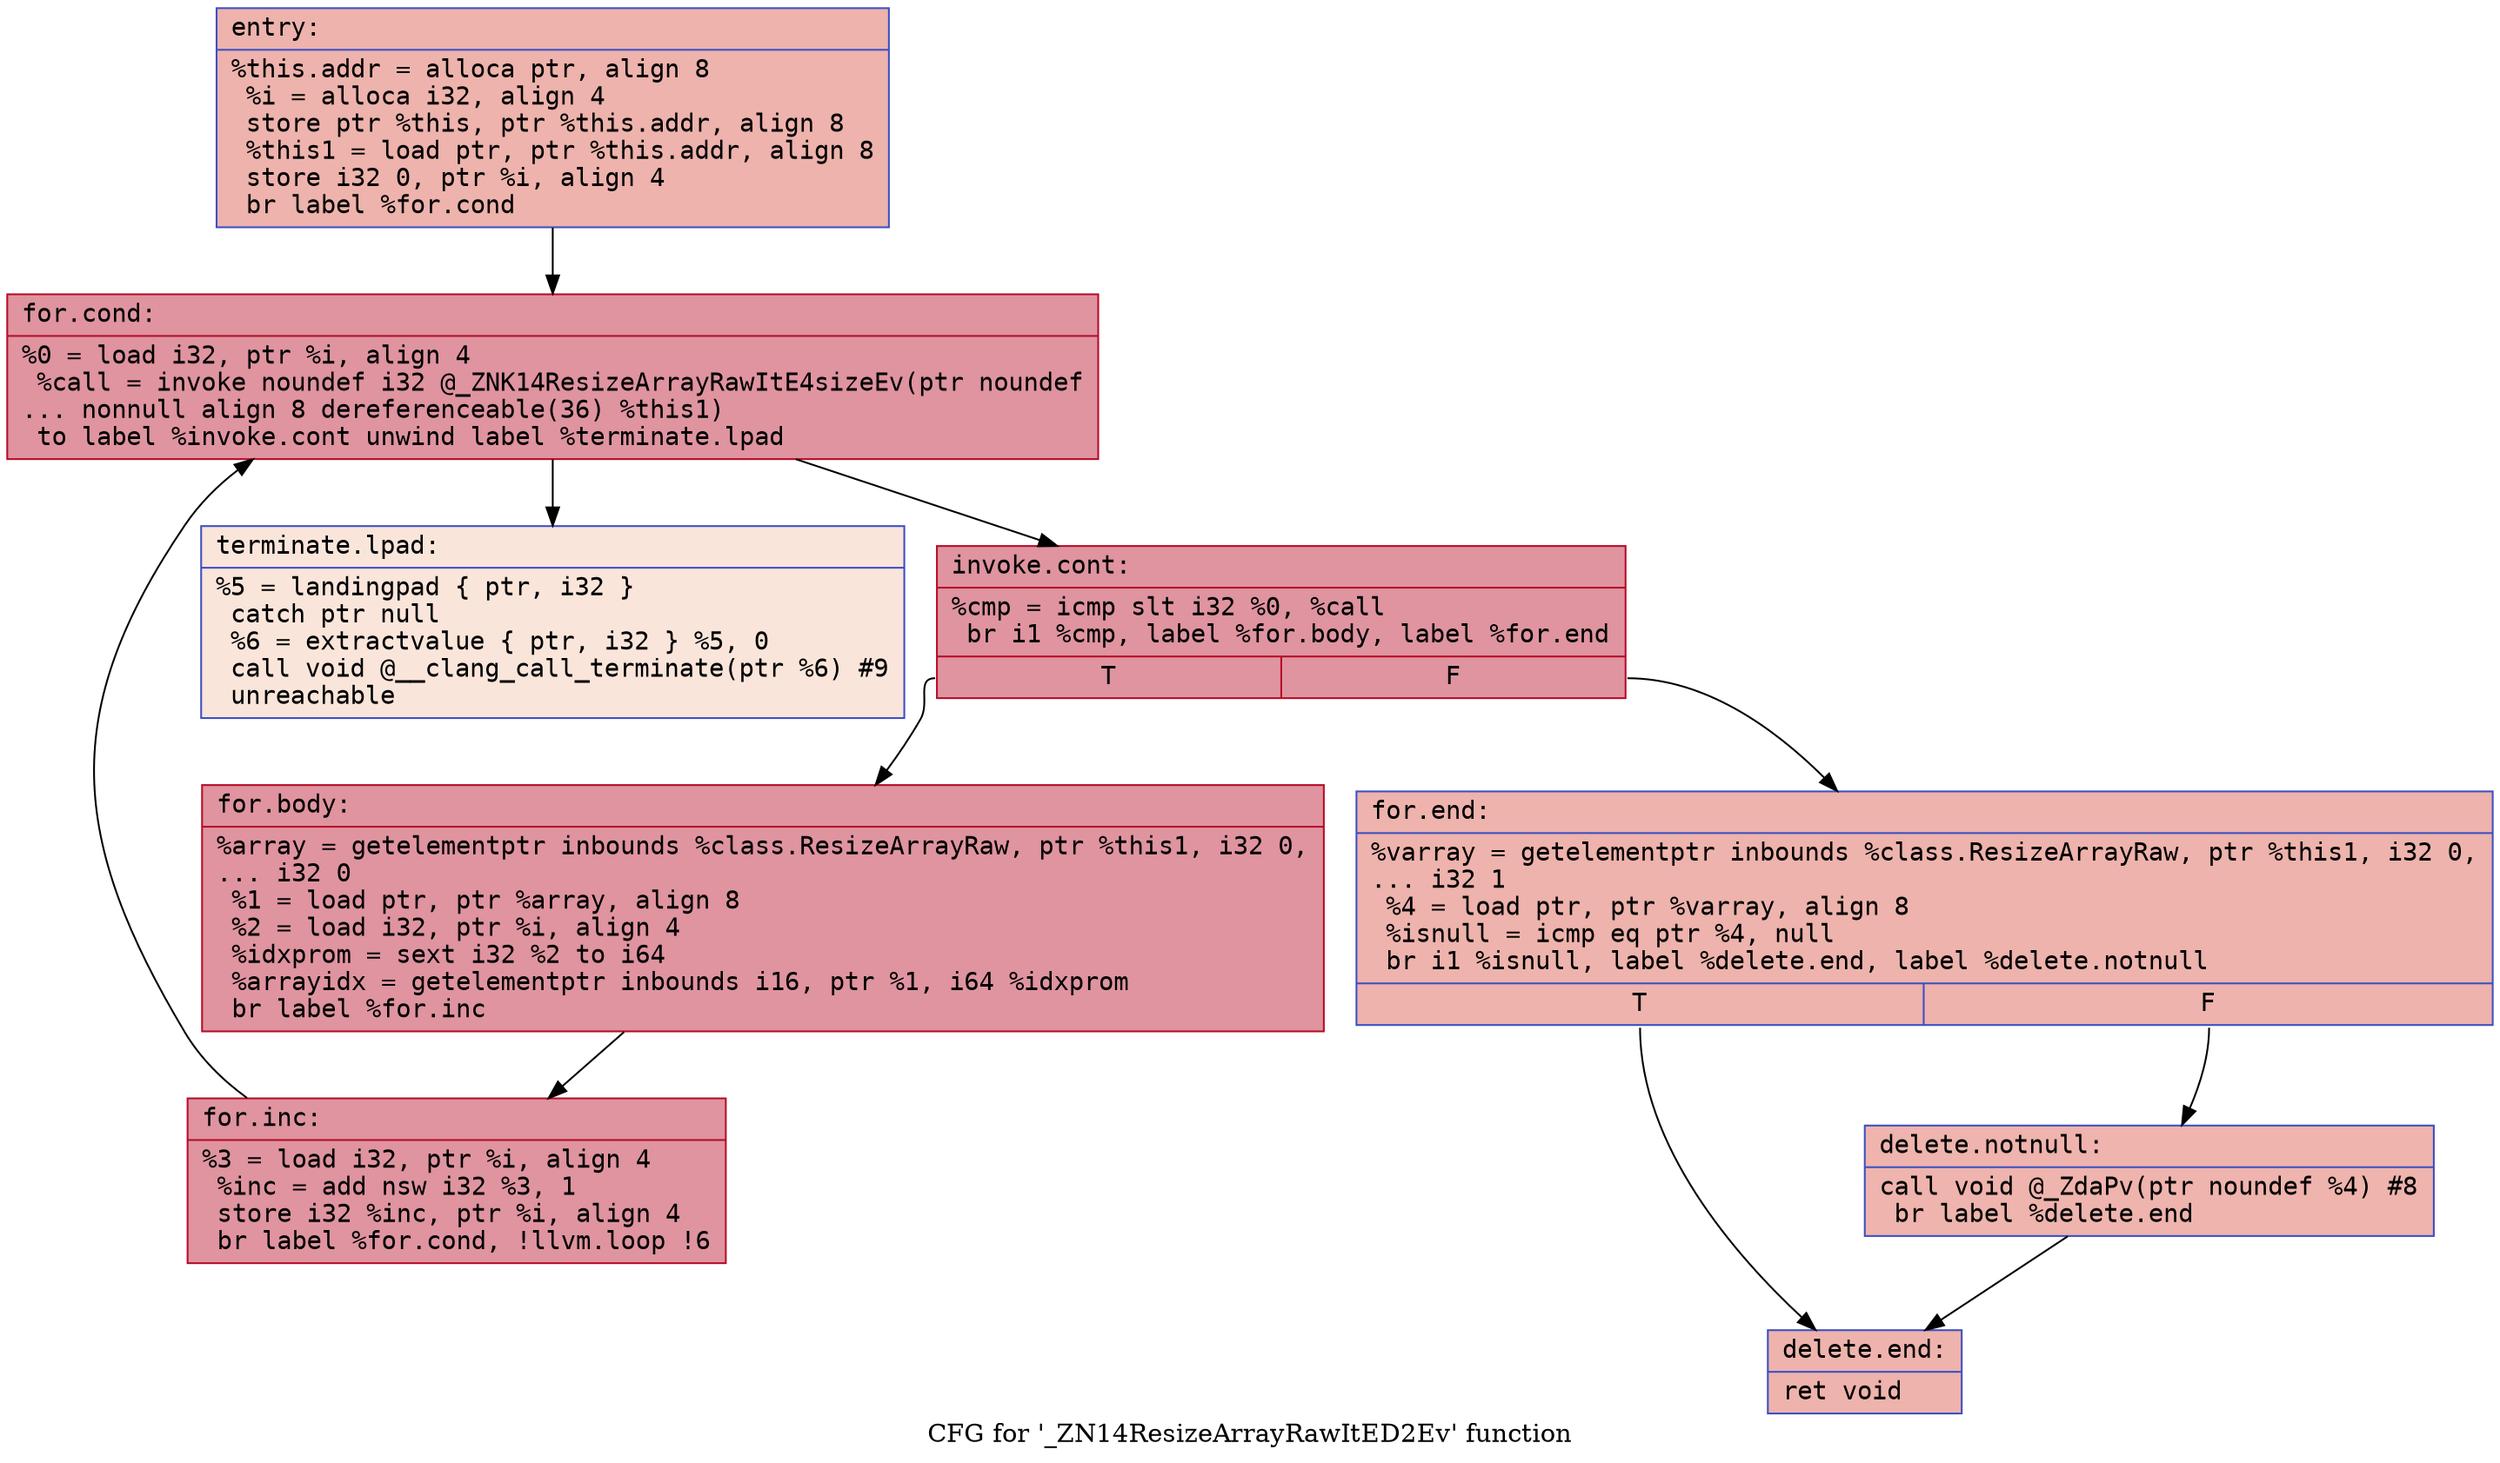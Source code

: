 digraph "CFG for '_ZN14ResizeArrayRawItED2Ev' function" {
	label="CFG for '_ZN14ResizeArrayRawItED2Ev' function";

	Node0x5621f77458f0 [shape=record,color="#3d50c3ff", style=filled, fillcolor="#d6524470" fontname="Courier",label="{entry:\l|  %this.addr = alloca ptr, align 8\l  %i = alloca i32, align 4\l  store ptr %this, ptr %this.addr, align 8\l  %this1 = load ptr, ptr %this.addr, align 8\l  store i32 0, ptr %i, align 4\l  br label %for.cond\l}"];
	Node0x5621f77458f0 -> Node0x5621f7745aa0[tooltip="entry -> for.cond\nProbability 100.00%" ];
	Node0x5621f7745aa0 [shape=record,color="#b70d28ff", style=filled, fillcolor="#b70d2870" fontname="Courier",label="{for.cond:\l|  %0 = load i32, ptr %i, align 4\l  %call = invoke noundef i32 @_ZNK14ResizeArrayRawItE4sizeEv(ptr noundef\l... nonnull align 8 dereferenceable(36) %this1)\l          to label %invoke.cont unwind label %terminate.lpad\l}"];
	Node0x5621f7745aa0 -> Node0x5621f7745c10[tooltip="for.cond -> invoke.cont\nProbability 100.00%" ];
	Node0x5621f7745aa0 -> Node0x5621f7745c90[tooltip="for.cond -> terminate.lpad\nProbability 0.00%" ];
	Node0x5621f7745c10 [shape=record,color="#b70d28ff", style=filled, fillcolor="#b70d2870" fontname="Courier",label="{invoke.cont:\l|  %cmp = icmp slt i32 %0, %call\l  br i1 %cmp, label %for.body, label %for.end\l|{<s0>T|<s1>F}}"];
	Node0x5621f7745c10:s0 -> Node0x5621f7745ee0[tooltip="invoke.cont -> for.body\nProbability 96.88%" ];
	Node0x5621f7745c10:s1 -> Node0x5621f7745f30[tooltip="invoke.cont -> for.end\nProbability 3.12%" ];
	Node0x5621f7745ee0 [shape=record,color="#b70d28ff", style=filled, fillcolor="#b70d2870" fontname="Courier",label="{for.body:\l|  %array = getelementptr inbounds %class.ResizeArrayRaw, ptr %this1, i32 0,\l... i32 0\l  %1 = load ptr, ptr %array, align 8\l  %2 = load i32, ptr %i, align 4\l  %idxprom = sext i32 %2 to i64\l  %arrayidx = getelementptr inbounds i16, ptr %1, i64 %idxprom\l  br label %for.inc\l}"];
	Node0x5621f7745ee0 -> Node0x5621f7746530[tooltip="for.body -> for.inc\nProbability 100.00%" ];
	Node0x5621f7746530 [shape=record,color="#b70d28ff", style=filled, fillcolor="#b70d2870" fontname="Courier",label="{for.inc:\l|  %3 = load i32, ptr %i, align 4\l  %inc = add nsw i32 %3, 1\l  store i32 %inc, ptr %i, align 4\l  br label %for.cond, !llvm.loop !6\l}"];
	Node0x5621f7746530 -> Node0x5621f7745aa0[tooltip="for.inc -> for.cond\nProbability 100.00%" ];
	Node0x5621f7745f30 [shape=record,color="#3d50c3ff", style=filled, fillcolor="#d6524470" fontname="Courier",label="{for.end:\l|  %varray = getelementptr inbounds %class.ResizeArrayRaw, ptr %this1, i32 0,\l... i32 1\l  %4 = load ptr, ptr %varray, align 8\l  %isnull = icmp eq ptr %4, null\l  br i1 %isnull, label %delete.end, label %delete.notnull\l|{<s0>T|<s1>F}}"];
	Node0x5621f7745f30:s0 -> Node0x5621f7746bb0[tooltip="for.end -> delete.end\nProbability 37.50%" ];
	Node0x5621f7745f30:s1 -> Node0x5621f7746c30[tooltip="for.end -> delete.notnull\nProbability 62.50%" ];
	Node0x5621f7746c30 [shape=record,color="#3d50c3ff", style=filled, fillcolor="#d8564670" fontname="Courier",label="{delete.notnull:\l|  call void @_ZdaPv(ptr noundef %4) #8\l  br label %delete.end\l}"];
	Node0x5621f7746c30 -> Node0x5621f7746bb0[tooltip="delete.notnull -> delete.end\nProbability 100.00%" ];
	Node0x5621f7746bb0 [shape=record,color="#3d50c3ff", style=filled, fillcolor="#d6524470" fontname="Courier",label="{delete.end:\l|  ret void\l}"];
	Node0x5621f7745c90 [shape=record,color="#3d50c3ff", style=filled, fillcolor="#f4c5ad70" fontname="Courier",label="{terminate.lpad:\l|  %5 = landingpad \{ ptr, i32 \}\l          catch ptr null\l  %6 = extractvalue \{ ptr, i32 \} %5, 0\l  call void @__clang_call_terminate(ptr %6) #9\l  unreachable\l}"];
}
